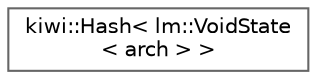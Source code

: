 digraph "Graphical Class Hierarchy"
{
 // LATEX_PDF_SIZE
  bgcolor="transparent";
  edge [fontname=Helvetica,fontsize=10,labelfontname=Helvetica,labelfontsize=10];
  node [fontname=Helvetica,fontsize=10,shape=box,height=0.2,width=0.4];
  rankdir="LR";
  Node0 [id="Node000000",label="kiwi::Hash\< lm::VoidState\l\< arch \> \>",height=0.2,width=0.4,color="grey40", fillcolor="white", style="filled",URL="$structkiwi_1_1Hash_3_01lm_1_1VoidState_3_01arch_01_4_01_4.html",tooltip=" "];
}
